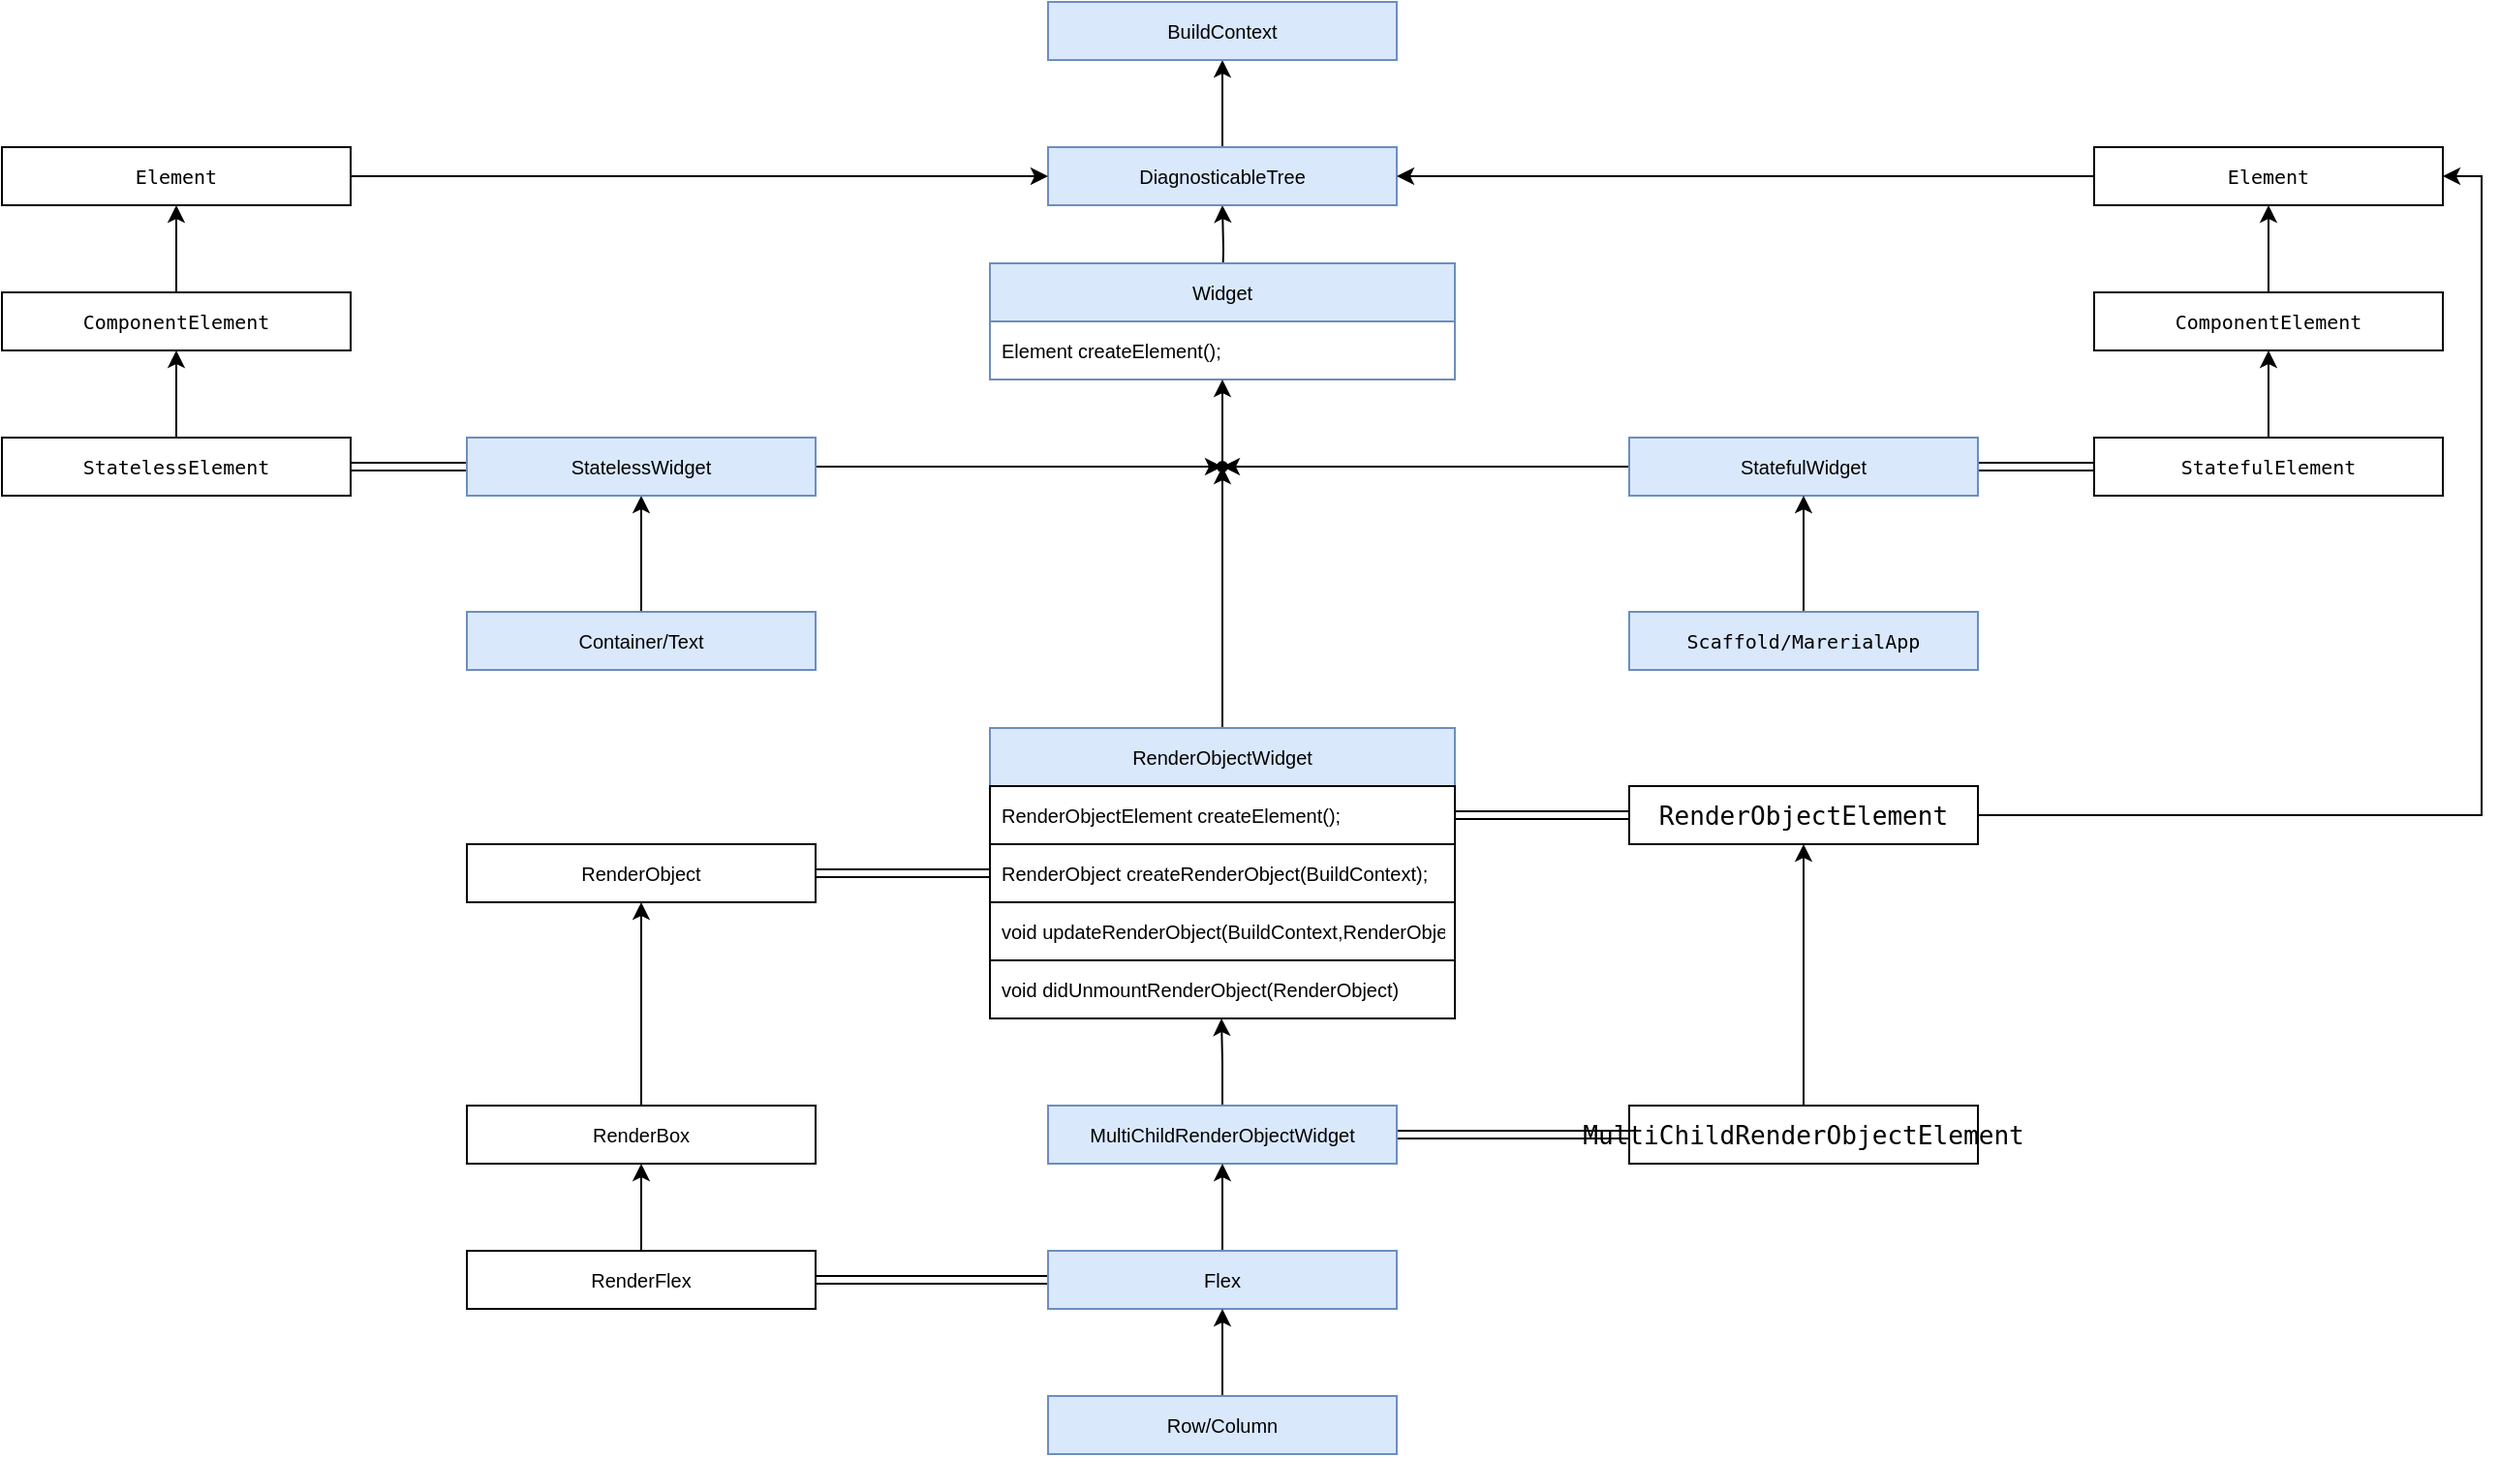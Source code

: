 <mxfile version="16.5.6" type="device"><diagram id="fec47iF4gus51vSUU1h8" name="Page-1"><mxGraphModel dx="1201" dy="828" grid="1" gridSize="15" guides="1" tooltips="1" connect="1" arrows="1" fold="1" page="1" pageScale="1" pageWidth="3300" pageHeight="4681" math="0" shadow="0"><root><mxCell id="0"/><mxCell id="1" parent="0"/><mxCell id="STxPQoXcL3HpGIZtPVZ--24" value="" style="edgeStyle=orthogonalEdgeStyle;rounded=0;orthogonalLoop=1;jettySize=auto;html=1;fontColor=#000000;labelBackgroundColor=none;fontSize=10;" parent="1" source="STxPQoXcL3HpGIZtPVZ--1" target="STxPQoXcL3HpGIZtPVZ--2" edge="1"><mxGeometry relative="1" as="geometry"/></mxCell><mxCell id="STxPQoXcL3HpGIZtPVZ--1" value="Container/Text" style="rounded=0;whiteSpace=wrap;html=1;labelBackgroundColor=none;fontSize=10;fillColor=#dae8fc;strokeColor=#6c8ebf;" parent="1" vertex="1"><mxGeometry x="480" y="405" width="180" height="30" as="geometry"/></mxCell><mxCell id="8ijBVAwXgDSHMcHUpaE5-23" value="" style="edgeStyle=orthogonalEdgeStyle;shape=link;rounded=0;orthogonalLoop=1;jettySize=auto;html=1;fontSize=10;" edge="1" parent="1" source="STxPQoXcL3HpGIZtPVZ--2" target="STxPQoXcL3HpGIZtPVZ--12"><mxGeometry relative="1" as="geometry"/></mxCell><mxCell id="8ijBVAwXgDSHMcHUpaE5-31" style="edgeStyle=orthogonalEdgeStyle;rounded=0;orthogonalLoop=1;jettySize=auto;html=1;fontSize=10;" edge="1" parent="1" source="STxPQoXcL3HpGIZtPVZ--2" target="8ijBVAwXgDSHMcHUpaE5-28"><mxGeometry relative="1" as="geometry"/></mxCell><mxCell id="STxPQoXcL3HpGIZtPVZ--2" value="&lt;span style=&quot;font-size: 10px;&quot;&gt;StatelessWidget&lt;/span&gt;" style="rounded=0;whiteSpace=wrap;html=1;labelBackgroundColor=none;fontSize=10;fillColor=#dae8fc;strokeColor=#6c8ebf;" parent="1" vertex="1"><mxGeometry x="480" y="315" width="180" height="30" as="geometry"/></mxCell><mxCell id="STxPQoXcL3HpGIZtPVZ--21" value="" style="edgeStyle=orthogonalEdgeStyle;rounded=0;orthogonalLoop=1;jettySize=auto;html=1;fontColor=#000000;labelBackgroundColor=none;fontSize=10;" parent="1" target="STxPQoXcL3HpGIZtPVZ--5" edge="1"><mxGeometry relative="1" as="geometry"><mxPoint x="870" y="240" as="sourcePoint"/></mxGeometry></mxCell><mxCell id="STxPQoXcL3HpGIZtPVZ--22" value="" style="edgeStyle=orthogonalEdgeStyle;rounded=0;orthogonalLoop=1;jettySize=auto;html=1;fontColor=#000000;labelBackgroundColor=none;fontSize=10;" parent="1" source="STxPQoXcL3HpGIZtPVZ--5" target="STxPQoXcL3HpGIZtPVZ--6" edge="1"><mxGeometry relative="1" as="geometry"/></mxCell><mxCell id="STxPQoXcL3HpGIZtPVZ--5" value="&lt;span style=&quot;font-size: 10px;&quot;&gt;DiagnosticableTree&lt;/span&gt;" style="rounded=0;whiteSpace=wrap;html=1;labelBackgroundColor=none;fontSize=10;fillColor=#dae8fc;strokeColor=#6c8ebf;" parent="1" vertex="1"><mxGeometry x="780" y="165" width="180" height="30" as="geometry"/></mxCell><mxCell id="STxPQoXcL3HpGIZtPVZ--6" value="&lt;span style=&quot;font-size: 10px;&quot;&gt;BuildContext&lt;/span&gt;" style="rounded=0;whiteSpace=wrap;html=1;labelBackgroundColor=none;fontSize=10;fillColor=#dae8fc;strokeColor=#6c8ebf;" parent="1" vertex="1"><mxGeometry x="780" y="90" width="180" height="30" as="geometry"/></mxCell><mxCell id="8ijBVAwXgDSHMcHUpaE5-13" style="edgeStyle=orthogonalEdgeStyle;rounded=0;orthogonalLoop=1;jettySize=auto;html=1;entryX=0.498;entryY=1;entryDx=0;entryDy=0;entryPerimeter=0;fontSize=10;" edge="1" parent="1" source="STxPQoXcL3HpGIZtPVZ--8" target="STxPQoXcL3HpGIZtPVZ--65"><mxGeometry relative="1" as="geometry"/></mxCell><mxCell id="8ijBVAwXgDSHMcHUpaE5-20" style="edgeStyle=orthogonalEdgeStyle;shape=link;rounded=0;orthogonalLoop=1;jettySize=auto;html=1;entryX=0;entryY=0.5;entryDx=0;entryDy=0;fontSize=10;" edge="1" parent="1" source="STxPQoXcL3HpGIZtPVZ--8" target="STxPQoXcL3HpGIZtPVZ--46"><mxGeometry relative="1" as="geometry"/></mxCell><mxCell id="STxPQoXcL3HpGIZtPVZ--8" value="&lt;span style=&quot;font-size: 10px;&quot;&gt;MultiChildRenderObjectWidget&lt;/span&gt;" style="rounded=0;whiteSpace=wrap;html=1;labelBackgroundColor=none;fontSize=10;fillColor=#dae8fc;strokeColor=#6c8ebf;" parent="1" vertex="1"><mxGeometry x="780" y="660" width="180" height="30" as="geometry"/></mxCell><mxCell id="8ijBVAwXgDSHMcHUpaE5-11" value="" style="edgeStyle=orthogonalEdgeStyle;rounded=0;orthogonalLoop=1;jettySize=auto;html=1;fontSize=10;" edge="1" parent="1" source="STxPQoXcL3HpGIZtPVZ--9" target="STxPQoXcL3HpGIZtPVZ--8"><mxGeometry relative="1" as="geometry"/></mxCell><mxCell id="8ijBVAwXgDSHMcHUpaE5-21" style="edgeStyle=orthogonalEdgeStyle;shape=link;rounded=0;orthogonalLoop=1;jettySize=auto;html=1;entryX=1;entryY=0.5;entryDx=0;entryDy=0;fontSize=10;" edge="1" parent="1" source="STxPQoXcL3HpGIZtPVZ--9" target="STxPQoXcL3HpGIZtPVZ--45"><mxGeometry relative="1" as="geometry"/></mxCell><mxCell id="STxPQoXcL3HpGIZtPVZ--9" value="&lt;span style=&quot;font-size: 10px;&quot;&gt;Flex&lt;/span&gt;" style="rounded=0;whiteSpace=wrap;html=1;labelBackgroundColor=none;fontSize=10;fillColor=#dae8fc;strokeColor=#6c8ebf;" parent="1" vertex="1"><mxGeometry x="780" y="735" width="180" height="30" as="geometry"/></mxCell><mxCell id="8ijBVAwXgDSHMcHUpaE5-14" style="edgeStyle=orthogonalEdgeStyle;rounded=0;orthogonalLoop=1;jettySize=auto;html=1;entryX=0.5;entryY=1;entryDx=0;entryDy=0;fontSize=10;" edge="1" parent="1" source="STxPQoXcL3HpGIZtPVZ--11" target="STxPQoXcL3HpGIZtPVZ--9"><mxGeometry relative="1" as="geometry"/></mxCell><mxCell id="STxPQoXcL3HpGIZtPVZ--11" value="&lt;span style=&quot;font-size: 10px&quot;&gt;Row/&lt;/span&gt;&lt;span style=&quot;font-size: 10px&quot;&gt;Column&lt;/span&gt;" style="rounded=0;whiteSpace=wrap;html=1;labelBackgroundColor=none;fontSize=10;fillColor=#dae8fc;strokeColor=#6c8ebf;" parent="1" vertex="1"><mxGeometry x="780" y="810" width="180" height="30" as="geometry"/></mxCell><mxCell id="STxPQoXcL3HpGIZtPVZ--19" value="" style="edgeStyle=orthogonalEdgeStyle;rounded=0;orthogonalLoop=1;jettySize=auto;html=1;fontColor=#000000;labelBackgroundColor=none;fontSize=10;" parent="1" source="STxPQoXcL3HpGIZtPVZ--12" target="STxPQoXcL3HpGIZtPVZ--13" edge="1"><mxGeometry relative="1" as="geometry"/></mxCell><mxCell id="STxPQoXcL3HpGIZtPVZ--12" value="&lt;pre style=&quot;font-family: &amp;#34;jetbrains mono&amp;#34; , monospace&quot;&gt;StatelessElement&lt;/pre&gt;" style="rounded=0;whiteSpace=wrap;html=1;labelBackgroundColor=none;fontColor=#000000;fontSize=10;" parent="1" vertex="1"><mxGeometry x="240" y="315" width="180" height="30" as="geometry"/></mxCell><mxCell id="STxPQoXcL3HpGIZtPVZ--20" value="" style="edgeStyle=orthogonalEdgeStyle;rounded=0;orthogonalLoop=1;jettySize=auto;html=1;fontColor=#000000;labelBackgroundColor=none;fontSize=10;" parent="1" source="STxPQoXcL3HpGIZtPVZ--13" target="STxPQoXcL3HpGIZtPVZ--14" edge="1"><mxGeometry relative="1" as="geometry"/></mxCell><mxCell id="STxPQoXcL3HpGIZtPVZ--13" value="&lt;pre style=&quot;font-family: &amp;quot;jetbrains mono&amp;quot;, monospace; font-size: 10px;&quot;&gt;&lt;pre style=&quot;font-family: &amp;quot;jetbrains mono&amp;quot;, monospace; font-size: 10px;&quot;&gt;ComponentElement&lt;/pre&gt;&lt;/pre&gt;" style="rounded=0;whiteSpace=wrap;html=1;labelBackgroundColor=none;fontColor=#000000;fontSize=10;" parent="1" vertex="1"><mxGeometry x="240" y="240" width="180" height="30" as="geometry"/></mxCell><mxCell id="STxPQoXcL3HpGIZtPVZ--15" style="edgeStyle=orthogonalEdgeStyle;rounded=0;orthogonalLoop=1;jettySize=auto;html=1;entryX=0;entryY=0.5;entryDx=0;entryDy=0;labelBackgroundColor=none;fontColor=#000000;fontSize=10;" parent="1" source="STxPQoXcL3HpGIZtPVZ--14" target="STxPQoXcL3HpGIZtPVZ--5" edge="1"><mxGeometry relative="1" as="geometry"/></mxCell><mxCell id="STxPQoXcL3HpGIZtPVZ--14" value="&lt;pre style=&quot;font-family: &amp;quot;jetbrains mono&amp;quot;, monospace; font-size: 10px;&quot;&gt;&lt;pre style=&quot;font-family: &amp;quot;jetbrains mono&amp;quot;, monospace; font-size: 10px;&quot;&gt;&lt;pre style=&quot;font-family: &amp;quot;jetbrains mono&amp;quot;, monospace; font-size: 10px;&quot;&gt;Element&lt;/pre&gt;&lt;/pre&gt;&lt;/pre&gt;" style="rounded=0;whiteSpace=wrap;html=1;fillColor=#FFFFFF;labelBackgroundColor=none;fontColor=#000000;fontSize=10;" parent="1" vertex="1"><mxGeometry x="240" y="165" width="180" height="30" as="geometry"/></mxCell><mxCell id="STxPQoXcL3HpGIZtPVZ--32" value="&lt;pre style=&quot;font-family: &amp;quot;jetbrains mono&amp;quot;, monospace; font-size: 10px;&quot;&gt;&lt;pre style=&quot;font-family: &amp;quot;jetbrains mono&amp;quot;, monospace; font-size: 10px;&quot;&gt;&lt;pre style=&quot;font-family: &amp;quot;jetbrains mono&amp;quot;, monospace; font-size: 10px;&quot;&gt;Element&lt;/pre&gt;&lt;/pre&gt;&lt;/pre&gt;" style="rounded=0;whiteSpace=wrap;html=1;fillColor=#FFFFFF;labelBackgroundColor=none;fontColor=#000000;fontSize=10;" parent="1" vertex="1"><mxGeometry x="1320" y="165" width="180" height="30" as="geometry"/></mxCell><mxCell id="STxPQoXcL3HpGIZtPVZ--33" value="&lt;pre style=&quot;font-family: &amp;quot;jetbrains mono&amp;quot;, monospace; font-size: 10px;&quot;&gt;&lt;pre style=&quot;font-family: &amp;quot;jetbrains mono&amp;quot;, monospace; font-size: 10px;&quot;&gt;ComponentElement&lt;/pre&gt;&lt;/pre&gt;" style="rounded=0;whiteSpace=wrap;html=1;labelBackgroundColor=none;fontColor=#000000;fontSize=10;" parent="1" vertex="1"><mxGeometry x="1320" y="240" width="180" height="30" as="geometry"/></mxCell><mxCell id="STxPQoXcL3HpGIZtPVZ--34" value="&lt;pre style=&quot;font-family: &amp;quot;jetbrains mono&amp;quot;, monospace; font-size: 10px;&quot;&gt;&lt;span style=&quot;font-size: 10px;&quot;&gt;StatefulElement&lt;/span&gt;&lt;/pre&gt;" style="rounded=0;whiteSpace=wrap;html=1;labelBackgroundColor=none;fontColor=#000000;fontSize=10;" parent="1" vertex="1"><mxGeometry x="1320" y="315" width="180" height="30" as="geometry"/></mxCell><mxCell id="STxPQoXcL3HpGIZtPVZ--35" value="" style="edgeStyle=orthogonalEdgeStyle;rounded=0;orthogonalLoop=1;jettySize=auto;html=1;fontColor=#000000;labelBackgroundColor=none;fontSize=10;" parent="1" source="STxPQoXcL3HpGIZtPVZ--34" target="STxPQoXcL3HpGIZtPVZ--33" edge="1"><mxGeometry relative="1" as="geometry"/></mxCell><mxCell id="STxPQoXcL3HpGIZtPVZ--36" value="" style="edgeStyle=orthogonalEdgeStyle;rounded=0;orthogonalLoop=1;jettySize=auto;html=1;fontColor=#000000;labelBackgroundColor=none;fontSize=10;" parent="1" source="STxPQoXcL3HpGIZtPVZ--33" target="STxPQoXcL3HpGIZtPVZ--32" edge="1"><mxGeometry relative="1" as="geometry"/></mxCell><mxCell id="STxPQoXcL3HpGIZtPVZ--37" style="edgeStyle=orthogonalEdgeStyle;rounded=0;orthogonalLoop=1;jettySize=auto;html=1;entryX=1;entryY=0.5;entryDx=0;entryDy=0;labelBackgroundColor=none;fontColor=#000000;fontSize=10;" parent="1" source="STxPQoXcL3HpGIZtPVZ--32" target="STxPQoXcL3HpGIZtPVZ--5" edge="1"><mxGeometry relative="1" as="geometry"><mxPoint x="1560" y="180" as="targetPoint"/></mxGeometry></mxCell><mxCell id="8ijBVAwXgDSHMcHUpaE5-22" value="" style="edgeStyle=orthogonalEdgeStyle;shape=link;rounded=0;orthogonalLoop=1;jettySize=auto;html=1;fontSize=10;" edge="1" parent="1" source="STxPQoXcL3HpGIZtPVZ--40" target="STxPQoXcL3HpGIZtPVZ--34"><mxGeometry relative="1" as="geometry"/></mxCell><mxCell id="8ijBVAwXgDSHMcHUpaE5-30" style="edgeStyle=orthogonalEdgeStyle;rounded=0;orthogonalLoop=1;jettySize=auto;html=1;fontSize=10;" edge="1" parent="1" source="STxPQoXcL3HpGIZtPVZ--40" target="8ijBVAwXgDSHMcHUpaE5-28"><mxGeometry relative="1" as="geometry"/></mxCell><mxCell id="STxPQoXcL3HpGIZtPVZ--40" value="&lt;span style=&quot;font-size: 10px;&quot;&gt;StatefulWidget&lt;/span&gt;" style="rounded=0;whiteSpace=wrap;html=1;labelBackgroundColor=none;fontSize=10;fillColor=#dae8fc;strokeColor=#6c8ebf;" parent="1" vertex="1"><mxGeometry x="1080" y="315" width="180" height="30" as="geometry"/></mxCell><mxCell id="STxPQoXcL3HpGIZtPVZ--44" value="" style="edgeStyle=orthogonalEdgeStyle;rounded=0;orthogonalLoop=1;jettySize=auto;html=1;fontColor=#000000;labelBackgroundColor=none;fontSize=10;" parent="1" source="STxPQoXcL3HpGIZtPVZ--43" target="STxPQoXcL3HpGIZtPVZ--40" edge="1"><mxGeometry relative="1" as="geometry"/></mxCell><mxCell id="STxPQoXcL3HpGIZtPVZ--43" value="&lt;pre style=&quot;font-family: &amp;quot;jetbrains mono&amp;quot;, monospace; font-size: 10px;&quot;&gt;&lt;span style=&quot;font-size: 10px;&quot;&gt;Scaffold/MarerialApp&lt;/span&gt;&lt;/pre&gt;" style="rounded=0;whiteSpace=wrap;html=1;labelBackgroundColor=none;fontSize=10;fillColor=#dae8fc;strokeColor=#6c8ebf;" parent="1" vertex="1"><mxGeometry x="1080" y="405" width="180" height="30" as="geometry"/></mxCell><mxCell id="STxPQoXcL3HpGIZtPVZ--51" value="" style="edgeStyle=orthogonalEdgeStyle;rounded=0;orthogonalLoop=1;jettySize=auto;html=1;labelBackgroundColor=none;fontSize=10;fontColor=#000000;" parent="1" source="STxPQoXcL3HpGIZtPVZ--45" target="STxPQoXcL3HpGIZtPVZ--48" edge="1"><mxGeometry relative="1" as="geometry"/></mxCell><mxCell id="STxPQoXcL3HpGIZtPVZ--45" value="&lt;span style=&quot;font-size: 10px;&quot;&gt;RenderFlex&lt;/span&gt;" style="rounded=0;whiteSpace=wrap;html=1;labelBackgroundColor=none;fontColor=#000000;fontSize=10;" parent="1" vertex="1"><mxGeometry x="480" y="735" width="180" height="30" as="geometry"/></mxCell><mxCell id="8ijBVAwXgDSHMcHUpaE5-19" style="edgeStyle=orthogonalEdgeStyle;rounded=0;orthogonalLoop=1;jettySize=auto;html=1;entryX=0.5;entryY=1;entryDx=0;entryDy=0;fontSize=10;" edge="1" parent="1" source="STxPQoXcL3HpGIZtPVZ--46" target="STxPQoXcL3HpGIZtPVZ--54"><mxGeometry relative="1" as="geometry"/></mxCell><mxCell id="STxPQoXcL3HpGIZtPVZ--46" value="&lt;pre style=&quot;font-family: &amp;quot;jetbrains mono&amp;quot;, monospace; font-size: 9.8pt;&quot;&gt;MultiChildRenderObjectElement&lt;/pre&gt;" style="rounded=0;html=1;labelBackgroundColor=none;fontColor=#000000;fontSize=10;align=center;whiteSpace=wrap;" parent="1" vertex="1"><mxGeometry x="1080" y="660" width="180" height="30" as="geometry"/></mxCell><mxCell id="STxPQoXcL3HpGIZtPVZ--52" value="" style="edgeStyle=orthogonalEdgeStyle;rounded=0;orthogonalLoop=1;jettySize=auto;html=1;labelBackgroundColor=none;fontSize=10;fontColor=#000000;" parent="1" source="STxPQoXcL3HpGIZtPVZ--48" target="STxPQoXcL3HpGIZtPVZ--49" edge="1"><mxGeometry relative="1" as="geometry"/></mxCell><mxCell id="STxPQoXcL3HpGIZtPVZ--48" value="&lt;span style=&quot;font-size: 10px;&quot;&gt;RenderBox&lt;/span&gt;" style="rounded=0;whiteSpace=wrap;html=1;labelBackgroundColor=none;fontColor=#000000;fontSize=10;" parent="1" vertex="1"><mxGeometry x="480" y="660" width="180" height="30" as="geometry"/></mxCell><mxCell id="STxPQoXcL3HpGIZtPVZ--49" value="&lt;span style=&quot;font-size: 10px;&quot;&gt;RenderObject&lt;/span&gt;" style="rounded=0;whiteSpace=wrap;html=1;labelBackgroundColor=none;fontColor=#000000;fontSize=10;" parent="1" vertex="1"><mxGeometry x="480" y="525" width="180" height="30" as="geometry"/></mxCell><mxCell id="8ijBVAwXgDSHMcHUpaE5-34" style="edgeStyle=orthogonalEdgeStyle;rounded=0;orthogonalLoop=1;jettySize=auto;html=1;entryX=1;entryY=0.5;entryDx=0;entryDy=0;fontSize=10;" edge="1" parent="1" source="STxPQoXcL3HpGIZtPVZ--54" target="STxPQoXcL3HpGIZtPVZ--32"><mxGeometry relative="1" as="geometry"/></mxCell><mxCell id="STxPQoXcL3HpGIZtPVZ--54" value="&lt;pre style=&quot;font-family: &amp;#34;jetbrains mono&amp;#34; , monospace ; font-size: 9.8pt&quot;&gt;RenderObjectElement&lt;/pre&gt;" style="rounded=0;html=1;labelBackgroundColor=none;fontColor=#000000;fontSize=10;align=center;whiteSpace=wrap;" parent="1" vertex="1"><mxGeometry x="1080" y="495" width="180" height="30" as="geometry"/></mxCell><mxCell id="8ijBVAwXgDSHMcHUpaE5-29" style="edgeStyle=orthogonalEdgeStyle;rounded=0;orthogonalLoop=1;jettySize=auto;html=1;fontSize=10;" edge="1" parent="1" source="STxPQoXcL3HpGIZtPVZ--55" target="8ijBVAwXgDSHMcHUpaE5-28"><mxGeometry relative="1" as="geometry"/></mxCell><mxCell id="STxPQoXcL3HpGIZtPVZ--55" value="RenderObjectWidget" style="swimlane;fontStyle=0;childLayout=stackLayout;horizontal=1;startSize=30;horizontalStack=0;resizeParent=1;resizeParentMax=0;resizeLast=0;collapsible=1;marginBottom=0;labelBackgroundColor=none;fontSize=10;fillColor=#dae8fc;strokeColor=#6c8ebf;" parent="1" vertex="1"><mxGeometry x="750" y="465" width="240" height="150" as="geometry"><mxRectangle x="560" y="480" width="140" height="30" as="alternateBounds"/></mxGeometry></mxCell><mxCell id="STxPQoXcL3HpGIZtPVZ--56" value="RenderObjectElement createElement();" style="text;strokeColor=default;fillColor=none;align=left;verticalAlign=middle;spacingLeft=4;spacingRight=4;overflow=hidden;points=[[0,0.5],[1,0.5]];portConstraint=eastwest;rotatable=0;labelBackgroundColor=none;fontSize=10;fontColor=#000000;" parent="STxPQoXcL3HpGIZtPVZ--55" vertex="1"><mxGeometry y="30" width="240" height="30" as="geometry"/></mxCell><mxCell id="STxPQoXcL3HpGIZtPVZ--57" value="RenderObject createRenderObject(BuildContext);" style="text;strokeColor=default;fillColor=none;align=left;verticalAlign=middle;spacingLeft=4;spacingRight=4;overflow=hidden;points=[[0,0.5],[1,0.5]];portConstraint=eastwest;rotatable=0;labelBackgroundColor=none;fontSize=10;fontColor=#000000;" parent="STxPQoXcL3HpGIZtPVZ--55" vertex="1"><mxGeometry y="60" width="240" height="30" as="geometry"/></mxCell><mxCell id="STxPQoXcL3HpGIZtPVZ--58" value="void updateRenderObject(BuildContext,RenderObject)" style="text;strokeColor=default;fillColor=none;align=left;verticalAlign=middle;spacingLeft=4;spacingRight=4;overflow=hidden;points=[[0,0.5],[1,0.5]];portConstraint=eastwest;rotatable=0;labelBackgroundColor=none;fontSize=10;fontColor=#000000;" parent="STxPQoXcL3HpGIZtPVZ--55" vertex="1"><mxGeometry y="90" width="240" height="30" as="geometry"/></mxCell><mxCell id="STxPQoXcL3HpGIZtPVZ--65" value="void didUnmountRenderObject(RenderObject)" style="text;strokeColor=default;fillColor=none;align=left;verticalAlign=middle;spacingLeft=4;spacingRight=4;overflow=hidden;points=[[0,0.5],[1,0.5]];portConstraint=eastwest;rotatable=0;labelBackgroundColor=none;fontSize=10;fontColor=#000000;" parent="STxPQoXcL3HpGIZtPVZ--55" vertex="1"><mxGeometry y="120" width="240" height="30" as="geometry"/></mxCell><mxCell id="8ijBVAwXgDSHMcHUpaE5-15" style="edgeStyle=orthogonalEdgeStyle;rounded=0;orthogonalLoop=1;jettySize=auto;html=1;entryX=0;entryY=0.5;entryDx=0;entryDy=0;shape=link;fontSize=10;" edge="1" parent="1" source="STxPQoXcL3HpGIZtPVZ--56" target="STxPQoXcL3HpGIZtPVZ--54"><mxGeometry relative="1" as="geometry"/></mxCell><mxCell id="8ijBVAwXgDSHMcHUpaE5-18" style="edgeStyle=orthogonalEdgeStyle;rounded=0;orthogonalLoop=1;jettySize=auto;html=1;entryX=1;entryY=0.5;entryDx=0;entryDy=0;shape=link;fontSize=10;" edge="1" parent="1" source="STxPQoXcL3HpGIZtPVZ--57" target="STxPQoXcL3HpGIZtPVZ--49"><mxGeometry relative="1" as="geometry"/></mxCell><mxCell id="8ijBVAwXgDSHMcHUpaE5-24" value="Widget" style="swimlane;fontStyle=0;childLayout=stackLayout;horizontal=1;startSize=30;horizontalStack=0;resizeParent=1;resizeParentMax=0;resizeLast=0;collapsible=1;marginBottom=0;fontSize=10;strokeColor=#6c8ebf;html=0;fillColor=#dae8fc;" vertex="1" parent="1"><mxGeometry x="750" y="225" width="240" height="60" as="geometry"/></mxCell><mxCell id="8ijBVAwXgDSHMcHUpaE5-25" value="Element createElement();" style="text;strokeColor=none;fillColor=none;align=left;verticalAlign=middle;spacingLeft=4;spacingRight=4;overflow=hidden;points=[[0,0.5],[1,0.5]];portConstraint=eastwest;rotatable=0;fontSize=10;html=0;" vertex="1" parent="8ijBVAwXgDSHMcHUpaE5-24"><mxGeometry y="30" width="240" height="30" as="geometry"/></mxCell><mxCell id="8ijBVAwXgDSHMcHUpaE5-33" value="" style="edgeStyle=orthogonalEdgeStyle;rounded=0;orthogonalLoop=1;jettySize=auto;html=1;fontSize=10;" edge="1" parent="1" source="8ijBVAwXgDSHMcHUpaE5-28" target="8ijBVAwXgDSHMcHUpaE5-25"><mxGeometry relative="1" as="geometry"><Array as="points"><mxPoint x="870" y="290"/><mxPoint x="870" y="290"/></Array></mxGeometry></mxCell><mxCell id="8ijBVAwXgDSHMcHUpaE5-28" value="" style="shape=waypoint;sketch=0;fillStyle=solid;size=6;pointerEvents=1;points=[];fillColor=none;resizable=0;rotatable=0;perimeter=centerPerimeter;snapToPoint=1;fontSize=10;strokeColor=default;html=0;" vertex="1" parent="1"><mxGeometry x="850" y="310" width="40" height="40" as="geometry"/></mxCell></root></mxGraphModel></diagram></mxfile>